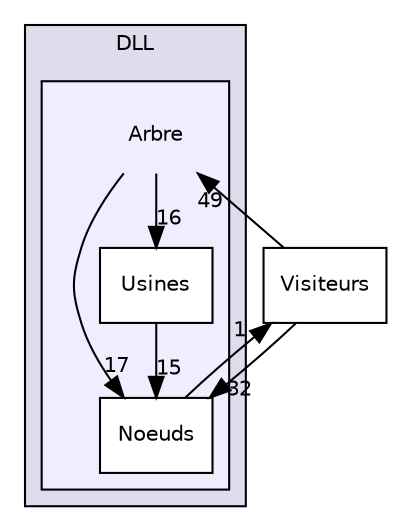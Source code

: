 digraph "DLL/Arbre" {
  compound=true
  node [ fontsize="10", fontname="Helvetica"];
  edge [ labelfontsize="10", labelfontname="Helvetica"];
  subgraph clusterdir_8f231bbbd90d174e51ca0653d136090e {
    graph [ bgcolor="#ddddee", pencolor="black", label="DLL" fontname="Helvetica", fontsize="10", URL="dir_8f231bbbd90d174e51ca0653d136090e.html"]
  subgraph clusterdir_f9961c367f89cf83b005a4e7d2eeec99 {
    graph [ bgcolor="#eeeeff", pencolor="black", label="" URL="dir_f9961c367f89cf83b005a4e7d2eeec99.html"];
    dir_f9961c367f89cf83b005a4e7d2eeec99 [shape=plaintext label="Arbre"];
    dir_a21bf1361205f3dfd9e19943b8e1d517 [shape=box label="Noeuds" color="black" fillcolor="white" style="filled" URL="dir_a21bf1361205f3dfd9e19943b8e1d517.html"];
    dir_5c72b592c3296fb5017fdcad71b330bb [shape=box label="Usines" color="black" fillcolor="white" style="filled" URL="dir_5c72b592c3296fb5017fdcad71b330bb.html"];
  }
  }
  dir_36dc7c40dbbfd954e66bdd1b2e3aefdb [shape=box label="Visiteurs" URL="dir_36dc7c40dbbfd954e66bdd1b2e3aefdb.html"];
  dir_a21bf1361205f3dfd9e19943b8e1d517->dir_36dc7c40dbbfd954e66bdd1b2e3aefdb [headlabel="1", labeldistance=1.5 headhref="dir_000003_000007.html"];
  dir_5c72b592c3296fb5017fdcad71b330bb->dir_a21bf1361205f3dfd9e19943b8e1d517 [headlabel="15", labeldistance=1.5 headhref="dir_000004_000003.html"];
  dir_f9961c367f89cf83b005a4e7d2eeec99->dir_a21bf1361205f3dfd9e19943b8e1d517 [headlabel="17", labeldistance=1.5 headhref="dir_000002_000003.html"];
  dir_f9961c367f89cf83b005a4e7d2eeec99->dir_5c72b592c3296fb5017fdcad71b330bb [headlabel="16", labeldistance=1.5 headhref="dir_000002_000004.html"];
  dir_36dc7c40dbbfd954e66bdd1b2e3aefdb->dir_a21bf1361205f3dfd9e19943b8e1d517 [headlabel="32", labeldistance=1.5 headhref="dir_000007_000003.html"];
  dir_36dc7c40dbbfd954e66bdd1b2e3aefdb->dir_f9961c367f89cf83b005a4e7d2eeec99 [headlabel="49", labeldistance=1.5 headhref="dir_000007_000002.html"];
}
